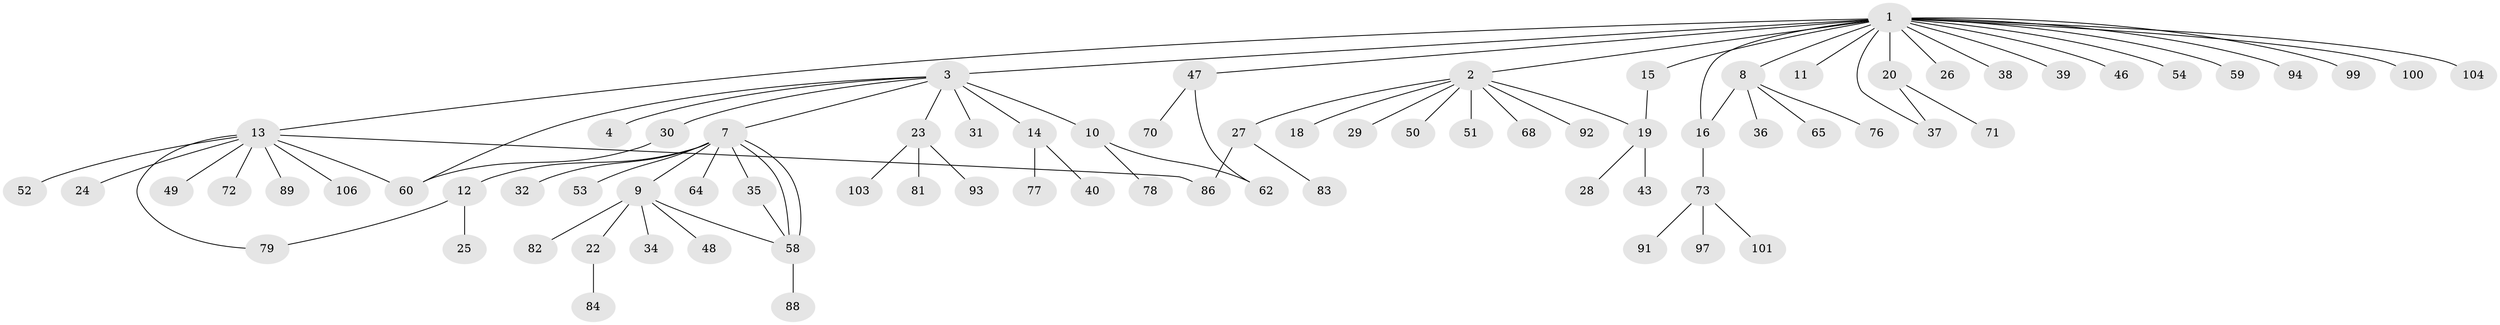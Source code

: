 // Generated by graph-tools (version 1.1) at 2025/51/02/27/25 19:51:54]
// undirected, 78 vertices, 88 edges
graph export_dot {
graph [start="1"]
  node [color=gray90,style=filled];
  1 [super="+5"];
  2 [super="+6"];
  3 [super="+95"];
  4;
  7 [super="+107"];
  8 [super="+33"];
  9 [super="+66"];
  10 [super="+42"];
  11;
  12 [super="+69"];
  13 [super="+17"];
  14 [super="+21"];
  15;
  16 [super="+56"];
  18;
  19 [super="+105"];
  20 [super="+57"];
  22 [super="+96"];
  23;
  24;
  25;
  26;
  27 [super="+44"];
  28 [super="+90"];
  29;
  30 [super="+67"];
  31;
  32;
  34;
  35 [super="+61"];
  36 [super="+45"];
  37 [super="+55"];
  38;
  39;
  40 [super="+41"];
  43;
  46;
  47 [super="+85"];
  48 [super="+63"];
  49;
  50 [super="+87"];
  51;
  52 [super="+108"];
  53;
  54;
  58 [super="+74"];
  59;
  60 [super="+80"];
  62;
  64;
  65;
  68;
  70;
  71;
  72;
  73 [super="+75"];
  76;
  77;
  78 [super="+102"];
  79 [super="+98"];
  81;
  82;
  83;
  84;
  86;
  88;
  89;
  91;
  92;
  93;
  94;
  97;
  99;
  100;
  101;
  103;
  104;
  106;
  1 -- 2;
  1 -- 3 [weight=2];
  1 -- 8;
  1 -- 15;
  1 -- 20;
  1 -- 26;
  1 -- 37;
  1 -- 38;
  1 -- 46;
  1 -- 47;
  1 -- 54;
  1 -- 59;
  1 -- 94;
  1 -- 99;
  1 -- 100;
  1 -- 16;
  1 -- 39;
  1 -- 104;
  1 -- 11;
  1 -- 13;
  2 -- 18;
  2 -- 27;
  2 -- 29;
  2 -- 50;
  2 -- 51;
  2 -- 68;
  2 -- 92;
  2 -- 19;
  3 -- 4;
  3 -- 7;
  3 -- 10;
  3 -- 14;
  3 -- 23;
  3 -- 30;
  3 -- 31;
  3 -- 60;
  7 -- 9;
  7 -- 12;
  7 -- 32;
  7 -- 35;
  7 -- 53;
  7 -- 58;
  7 -- 58;
  7 -- 64;
  8 -- 16;
  8 -- 36;
  8 -- 65;
  8 -- 76;
  9 -- 22;
  9 -- 34;
  9 -- 48;
  9 -- 82;
  9 -- 58;
  10 -- 78;
  10 -- 62;
  12 -- 25;
  12 -- 79;
  13 -- 24;
  13 -- 52;
  13 -- 72;
  13 -- 86;
  13 -- 89;
  13 -- 106;
  13 -- 49;
  13 -- 79;
  13 -- 60;
  14 -- 40;
  14 -- 77;
  15 -- 19;
  16 -- 73;
  19 -- 28;
  19 -- 43;
  20 -- 37;
  20 -- 71;
  22 -- 84;
  23 -- 81;
  23 -- 93;
  23 -- 103;
  27 -- 86;
  27 -- 83;
  30 -- 60;
  35 -- 58;
  47 -- 62;
  47 -- 70;
  58 -- 88;
  73 -- 91;
  73 -- 97;
  73 -- 101;
}

